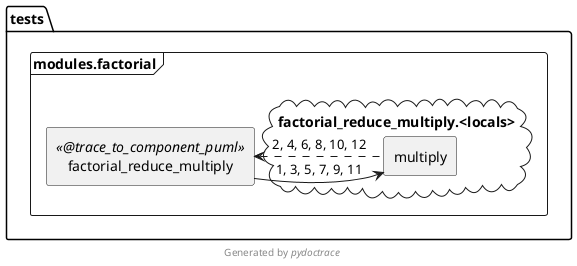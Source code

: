 @startuml tests.modules.factorial.factorial_reduce_multiply-component
skinparam BoxPadding 10
skinparam componentStyle rectangle
set separator .
!pragma useIntermediatePackages false

package tests.modules {
  frame factorial {
    [tests.modules.factorial.factorial_reduce_multiply] as "factorial_reduce_multiply" << @trace_to_component_puml >>
    cloud factorial_reduce_multiply<locals> as "factorial_reduce_multiply.<locals>" {
      [tests.modules.factorial.factorial_reduce_multiply<locals>.multiply] as "multiply"
    }
  }
}
[tests.modules.factorial.factorial_reduce_multiply] -> [tests.modules.factorial.factorial_reduce_multiply<locals>.multiply] : 1, 3, 5, 7, 9, 11
[tests.modules.factorial.factorial_reduce_multiply] <. [tests.modules.factorial.factorial_reduce_multiply<locals>.multiply] : 2, 4, 6, 8, 10, 12

footer Generated by //pydoctrace//
@enduml
